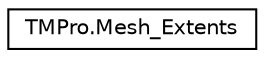 digraph "Graphical Class Hierarchy"
{
 // LATEX_PDF_SIZE
  edge [fontname="Helvetica",fontsize="10",labelfontname="Helvetica",labelfontsize="10"];
  node [fontname="Helvetica",fontsize="10",shape=record];
  rankdir="LR";
  Node0 [label="TMPro.Mesh_Extents",height=0.2,width=0.4,color="black", fillcolor="white", style="filled",URL="$struct_t_m_pro_1_1_mesh___extents.html",tooltip=" "];
}
